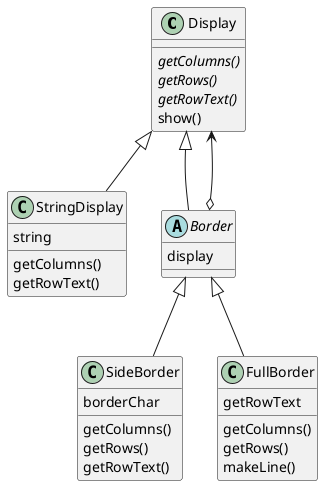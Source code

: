 @startuml

abstract class Display
class StringDisplay
abstract class Border
class SideBorder
class FullBorder

Display <|-- StringDisplay
Display <|-- Border
Border o--> Display
Border <|-- SideBorder
Border <|-- FullBorder

class Display {
{abstract} getColumns()
{abstract} getRows()
{abstract} getRowText()
show()
}

class StringDisplay {
string
getColumns()
getRowText()
}

abstract class Border {
display
}

class SideBorder {
borderChar
getColumns()
getRows()
getRowText()
}

class FullBorder {
getColumns()
getRows()
getRowText
makeLine()
}

@enduml